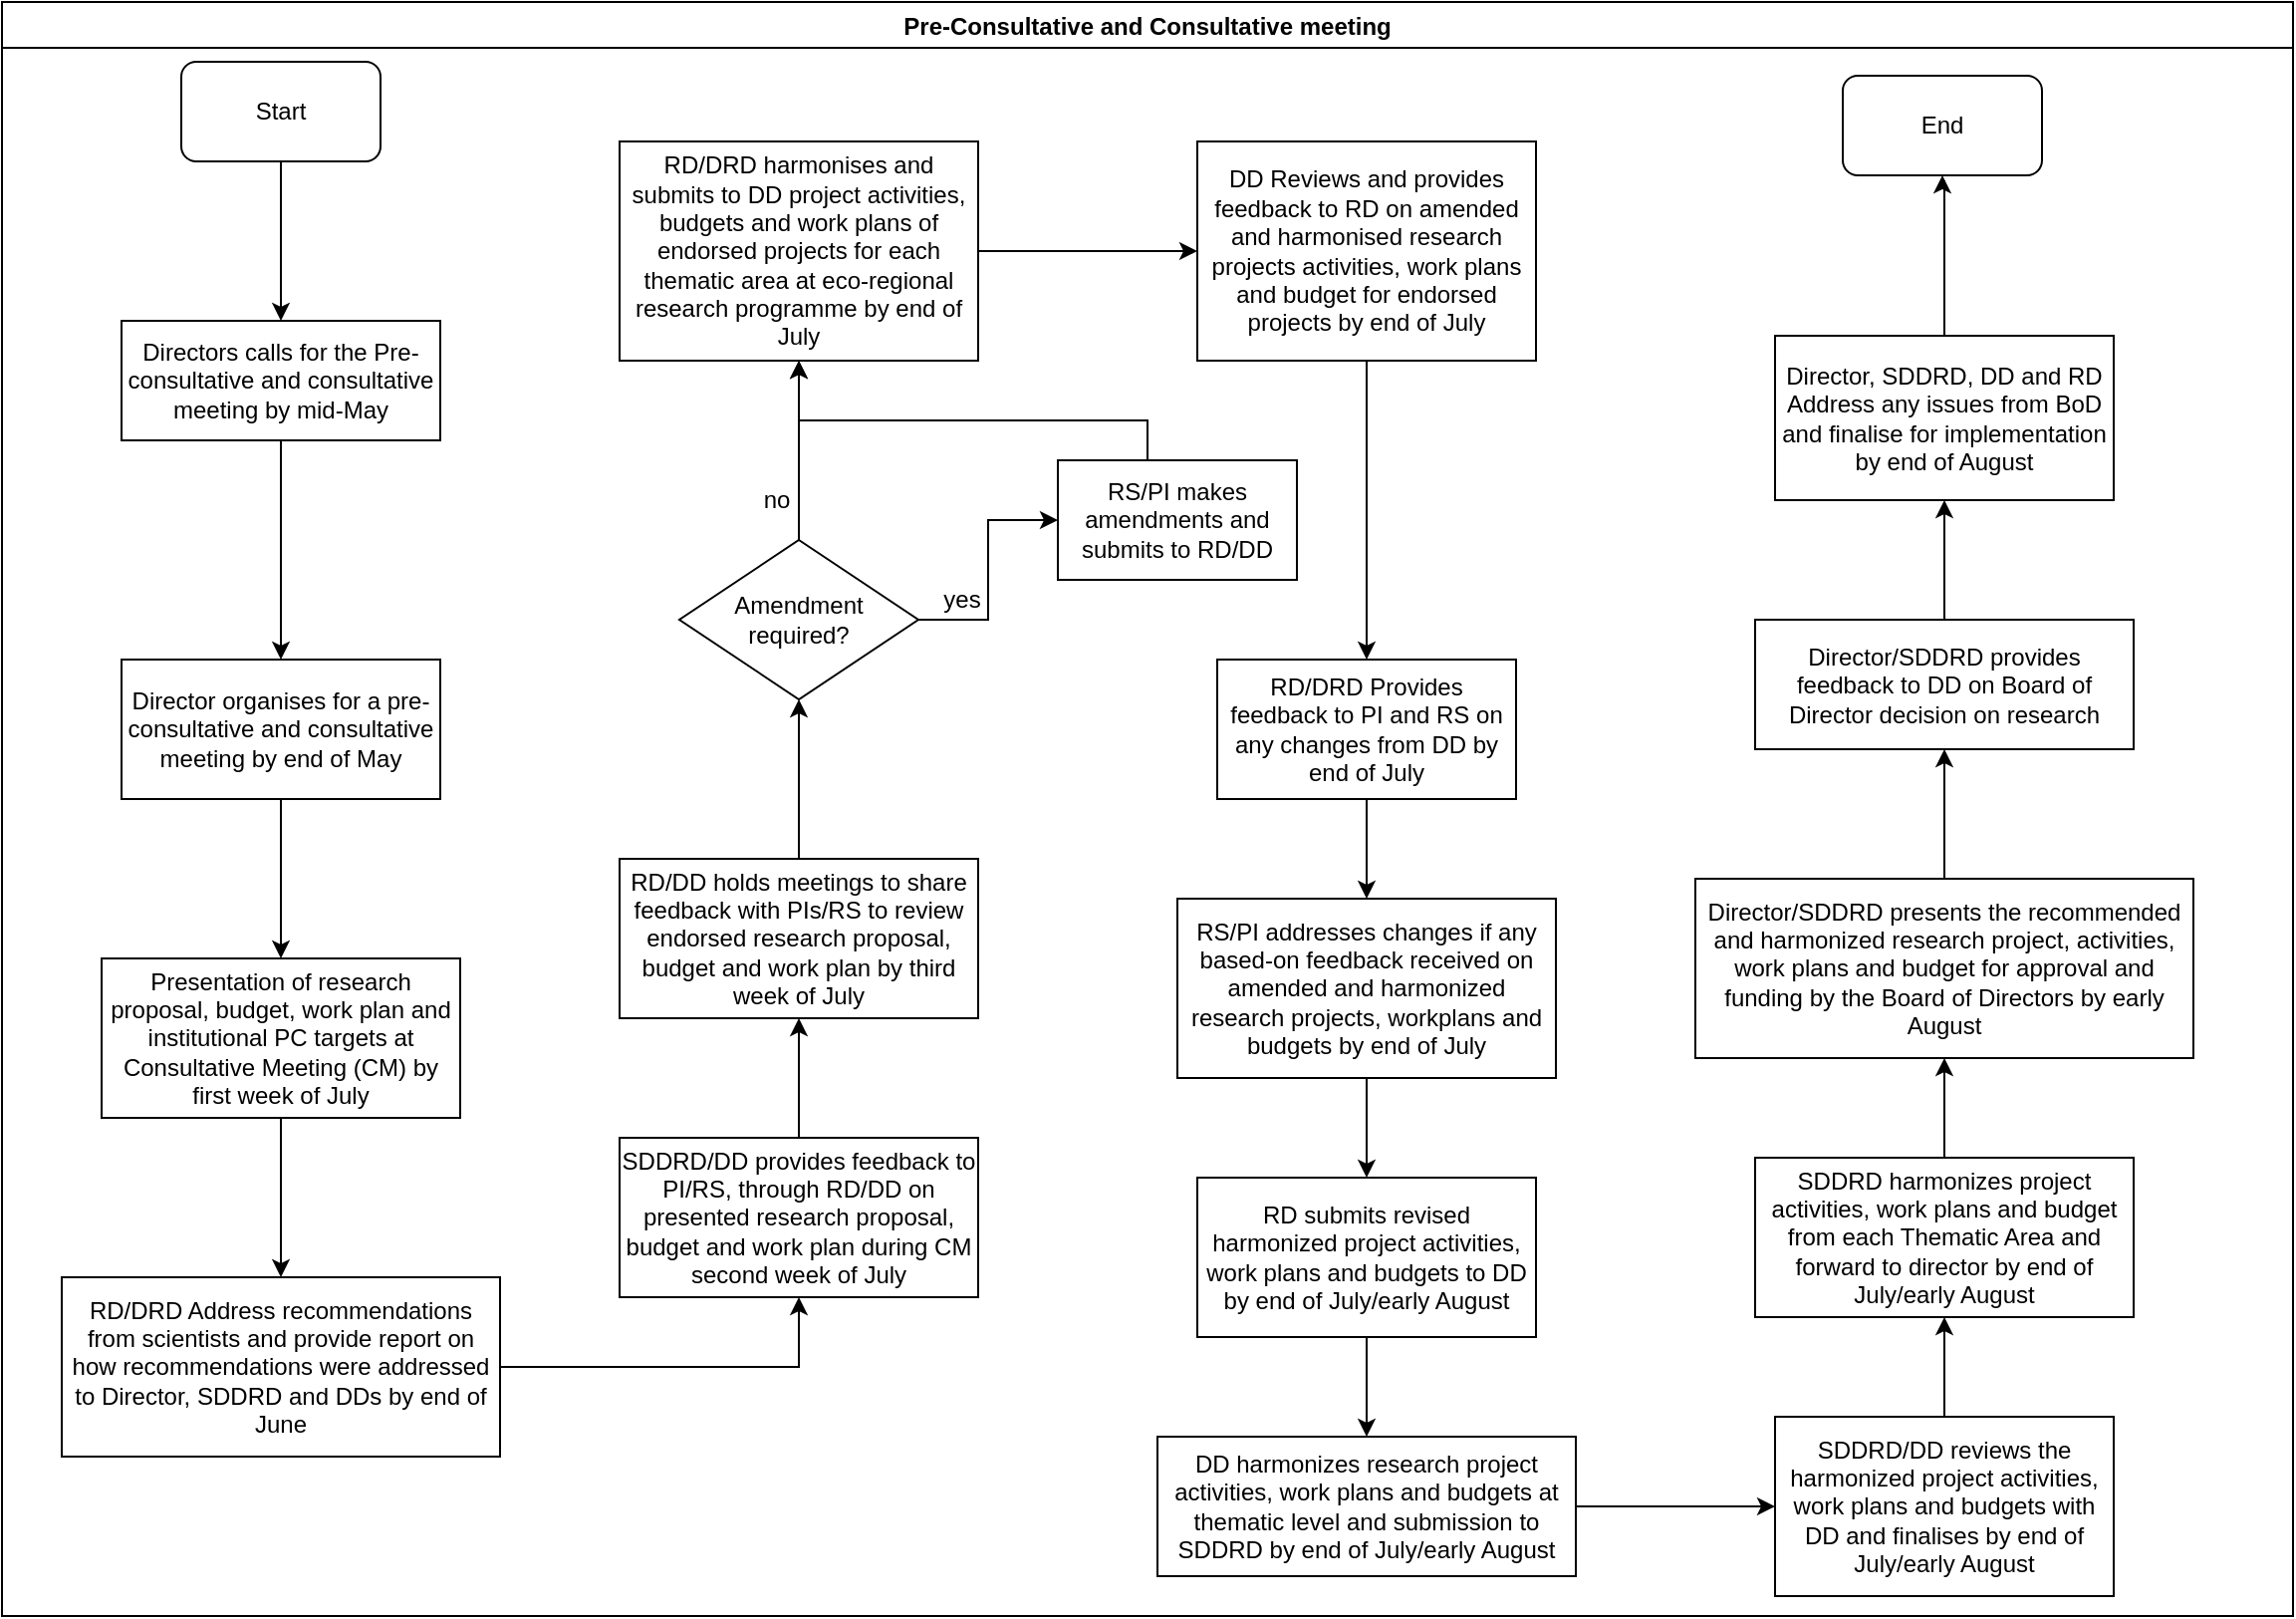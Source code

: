 <mxfile version="14.2.7" type="github">
  <diagram id="7WZmSiz0M4jWql_Y_E7b" name="Page-1">
    <mxGraphModel dx="1038" dy="547" grid="1" gridSize="10" guides="1" tooltips="1" connect="1" arrows="1" fold="1" page="1" pageScale="1" pageWidth="1169" pageHeight="827" math="0" shadow="0">
      <root>
        <mxCell id="0" />
        <mxCell id="1" parent="0" />
        <mxCell id="KGjc-fxRxSXkj4jjtw1g-1" value="Pre-Consultative and Consultative meeting" style="swimlane;" parent="1" vertex="1">
          <mxGeometry x="10" y="10" width="1150" height="810" as="geometry" />
        </mxCell>
        <mxCell id="KGjc-fxRxSXkj4jjtw1g-2" value="Start" style="rounded=1;whiteSpace=wrap;html=1;" parent="KGjc-fxRxSXkj4jjtw1g-1" vertex="1">
          <mxGeometry x="90" y="30" width="100" height="50" as="geometry" />
        </mxCell>
        <mxCell id="KGjc-fxRxSXkj4jjtw1g-5" value="Directors calls for the Pre-consultative and consultative meeting by mid-May" style="rounded=0;whiteSpace=wrap;html=1;" parent="KGjc-fxRxSXkj4jjtw1g-1" vertex="1">
          <mxGeometry x="60" y="160" width="160" height="60" as="geometry" />
        </mxCell>
        <mxCell id="KGjc-fxRxSXkj4jjtw1g-4" value="" style="edgeStyle=orthogonalEdgeStyle;rounded=0;orthogonalLoop=1;jettySize=auto;html=1;entryX=0.5;entryY=0;entryDx=0;entryDy=0;" parent="KGjc-fxRxSXkj4jjtw1g-1" source="KGjc-fxRxSXkj4jjtw1g-2" target="KGjc-fxRxSXkj4jjtw1g-5" edge="1">
          <mxGeometry relative="1" as="geometry">
            <mxPoint x="140" y="155" as="targetPoint" />
          </mxGeometry>
        </mxCell>
        <mxCell id="KGjc-fxRxSXkj4jjtw1g-15" value="" style="edgeStyle=orthogonalEdgeStyle;rounded=0;orthogonalLoop=1;jettySize=auto;html=1;" parent="KGjc-fxRxSXkj4jjtw1g-1" target="KGjc-fxRxSXkj4jjtw1g-14" edge="1">
          <mxGeometry relative="1" as="geometry">
            <mxPoint x="200" y="720" as="sourcePoint" />
          </mxGeometry>
        </mxCell>
        <mxCell id="KGjc-fxRxSXkj4jjtw1g-16" value="SDDRD/DD provides feedback to PI/RS, through RD/DD on presented research proposal, budget and work plan during CM second week of July" style="whiteSpace=wrap;html=1;rounded=0;" parent="KGjc-fxRxSXkj4jjtw1g-1" vertex="1">
          <mxGeometry x="310" y="570" width="180" height="80" as="geometry" />
        </mxCell>
        <mxCell id="KGjc-fxRxSXkj4jjtw1g-20" value="&lt;div&gt;Amendment&lt;/div&gt;&lt;div&gt;required?&lt;br&gt;&lt;/div&gt;" style="rhombus;whiteSpace=wrap;html=1;rounded=0;" parent="KGjc-fxRxSXkj4jjtw1g-1" vertex="1">
          <mxGeometry x="340" y="270" width="120" height="80" as="geometry" />
        </mxCell>
        <mxCell id="KGjc-fxRxSXkj4jjtw1g-26" value="yes" style="text;html=1;strokeColor=none;fillColor=none;align=center;verticalAlign=middle;whiteSpace=wrap;rounded=0;" parent="KGjc-fxRxSXkj4jjtw1g-1" vertex="1">
          <mxGeometry x="462" y="290" width="40" height="20" as="geometry" />
        </mxCell>
        <mxCell id="KGjc-fxRxSXkj4jjtw1g-27" value="no" style="text;html=1;strokeColor=none;fillColor=none;align=center;verticalAlign=middle;whiteSpace=wrap;rounded=0;" parent="KGjc-fxRxSXkj4jjtw1g-1" vertex="1">
          <mxGeometry x="369" y="240" width="40" height="20" as="geometry" />
        </mxCell>
        <mxCell id="KGjc-fxRxSXkj4jjtw1g-33" value="RD/DRD Provides feedback to PI and RS on any changes from DD by end of July" style="rounded=0;whiteSpace=wrap;html=1;" parent="KGjc-fxRxSXkj4jjtw1g-1" vertex="1">
          <mxGeometry x="610" y="330" width="150" height="70" as="geometry" />
        </mxCell>
        <mxCell id="KGjc-fxRxSXkj4jjtw1g-34" value="RS/PI addresses changes if any based-on feedback received on amended and harmonized research projects, workplans and budgets by end of July" style="whiteSpace=wrap;html=1;rounded=0;" parent="KGjc-fxRxSXkj4jjtw1g-1" vertex="1">
          <mxGeometry x="590" y="450" width="190" height="90" as="geometry" />
        </mxCell>
        <mxCell id="KGjc-fxRxSXkj4jjtw1g-35" value="" style="edgeStyle=orthogonalEdgeStyle;rounded=0;orthogonalLoop=1;jettySize=auto;html=1;" parent="KGjc-fxRxSXkj4jjtw1g-1" source="KGjc-fxRxSXkj4jjtw1g-33" target="KGjc-fxRxSXkj4jjtw1g-34" edge="1">
          <mxGeometry relative="1" as="geometry" />
        </mxCell>
        <mxCell id="KGjc-fxRxSXkj4jjtw1g-36" value="RD submits revised harmonized project activities, work plans and budgets to DD by end of July/early August" style="whiteSpace=wrap;html=1;rounded=0;" parent="KGjc-fxRxSXkj4jjtw1g-1" vertex="1">
          <mxGeometry x="600" y="590" width="170" height="80" as="geometry" />
        </mxCell>
        <mxCell id="KGjc-fxRxSXkj4jjtw1g-37" value="" style="edgeStyle=orthogonalEdgeStyle;rounded=0;orthogonalLoop=1;jettySize=auto;html=1;" parent="KGjc-fxRxSXkj4jjtw1g-1" source="KGjc-fxRxSXkj4jjtw1g-34" target="KGjc-fxRxSXkj4jjtw1g-36" edge="1">
          <mxGeometry relative="1" as="geometry" />
        </mxCell>
        <mxCell id="KGjc-fxRxSXkj4jjtw1g-38" value="DD harmonizes research project activities, work plans and budgets at thematic level and submission to SDDRD by end of July/early August" style="whiteSpace=wrap;html=1;rounded=0;" parent="KGjc-fxRxSXkj4jjtw1g-1" vertex="1">
          <mxGeometry x="580" y="720" width="210" height="70" as="geometry" />
        </mxCell>
        <mxCell id="KGjc-fxRxSXkj4jjtw1g-39" value="" style="edgeStyle=orthogonalEdgeStyle;rounded=0;orthogonalLoop=1;jettySize=auto;html=1;" parent="KGjc-fxRxSXkj4jjtw1g-1" source="KGjc-fxRxSXkj4jjtw1g-36" target="KGjc-fxRxSXkj4jjtw1g-38" edge="1">
          <mxGeometry relative="1" as="geometry" />
        </mxCell>
        <mxCell id="KGjc-fxRxSXkj4jjtw1g-42" value="SDDRD harmonizes project activities, work plans and budget from each Thematic Area and forward to director by end of July/early August" style="whiteSpace=wrap;html=1;rounded=0;" parent="KGjc-fxRxSXkj4jjtw1g-1" vertex="1">
          <mxGeometry x="880" y="580" width="190" height="80" as="geometry" />
        </mxCell>
        <mxCell id="KGjc-fxRxSXkj4jjtw1g-44" value="Director/SDDRD presents the recommended and harmonized research project, activities, work plans and budget for approval and funding by the Board of Directors by early August" style="whiteSpace=wrap;html=1;rounded=0;" parent="KGjc-fxRxSXkj4jjtw1g-1" vertex="1">
          <mxGeometry x="850" y="440" width="250" height="90" as="geometry" />
        </mxCell>
        <mxCell id="KGjc-fxRxSXkj4jjtw1g-45" value="" style="edgeStyle=orthogonalEdgeStyle;rounded=0;orthogonalLoop=1;jettySize=auto;html=1;" parent="KGjc-fxRxSXkj4jjtw1g-1" source="KGjc-fxRxSXkj4jjtw1g-42" target="KGjc-fxRxSXkj4jjtw1g-44" edge="1">
          <mxGeometry relative="1" as="geometry" />
        </mxCell>
        <mxCell id="KGjc-fxRxSXkj4jjtw1g-46" value="Director/SDDRD provides feedback to DD on Board of Director decision on research" style="whiteSpace=wrap;html=1;rounded=0;" parent="KGjc-fxRxSXkj4jjtw1g-1" vertex="1">
          <mxGeometry x="880" y="310" width="190" height="65" as="geometry" />
        </mxCell>
        <mxCell id="KGjc-fxRxSXkj4jjtw1g-47" value="" style="edgeStyle=orthogonalEdgeStyle;rounded=0;orthogonalLoop=1;jettySize=auto;html=1;" parent="KGjc-fxRxSXkj4jjtw1g-1" source="KGjc-fxRxSXkj4jjtw1g-44" target="KGjc-fxRxSXkj4jjtw1g-46" edge="1">
          <mxGeometry relative="1" as="geometry" />
        </mxCell>
        <mxCell id="KGjc-fxRxSXkj4jjtw1g-52" value="End" style="rounded=1;whiteSpace=wrap;html=1;" parent="KGjc-fxRxSXkj4jjtw1g-1" vertex="1">
          <mxGeometry x="924" y="37" width="100" height="50" as="geometry" />
        </mxCell>
        <mxCell id="KGjc-fxRxSXkj4jjtw1g-24" value="RS/PI makes amendments and submits to RD/DD" style="whiteSpace=wrap;html=1;rounded=0;" parent="KGjc-fxRxSXkj4jjtw1g-1" vertex="1">
          <mxGeometry x="530" y="230" width="120" height="60" as="geometry" />
        </mxCell>
        <mxCell id="KGjc-fxRxSXkj4jjtw1g-25" value="" style="edgeStyle=orthogonalEdgeStyle;rounded=0;orthogonalLoop=1;jettySize=auto;html=1;" parent="KGjc-fxRxSXkj4jjtw1g-1" source="KGjc-fxRxSXkj4jjtw1g-20" target="KGjc-fxRxSXkj4jjtw1g-24" edge="1">
          <mxGeometry relative="1" as="geometry" />
        </mxCell>
        <mxCell id="KGjc-fxRxSXkj4jjtw1g-10" value="RD/DRD Address recommendations from scientists and provide report on how recommendations were addressed to Director, SDDRD and DDs by end of June" style="whiteSpace=wrap;html=1;rounded=0;" parent="KGjc-fxRxSXkj4jjtw1g-1" vertex="1">
          <mxGeometry x="30" y="640" width="220" height="90" as="geometry" />
        </mxCell>
        <mxCell id="KGjc-fxRxSXkj4jjtw1g-8" value="Presentation of research proposal, budget, work plan and institutional PC targets at Consultative Meeting (CM) by first week of July" style="whiteSpace=wrap;html=1;rounded=0;" parent="KGjc-fxRxSXkj4jjtw1g-1" vertex="1">
          <mxGeometry x="50" y="480" width="180" height="80" as="geometry" />
        </mxCell>
        <mxCell id="KGjc-fxRxSXkj4jjtw1g-11" value="" style="edgeStyle=orthogonalEdgeStyle;rounded=0;orthogonalLoop=1;jettySize=auto;html=1;" parent="KGjc-fxRxSXkj4jjtw1g-1" source="KGjc-fxRxSXkj4jjtw1g-8" target="KGjc-fxRxSXkj4jjtw1g-10" edge="1">
          <mxGeometry relative="1" as="geometry" />
        </mxCell>
        <mxCell id="KGjc-fxRxSXkj4jjtw1g-6" value="Director organises for a pre-consultative and consultative meeting by end of May" style="whiteSpace=wrap;html=1;rounded=0;" parent="KGjc-fxRxSXkj4jjtw1g-1" vertex="1">
          <mxGeometry x="60" y="330" width="160" height="70" as="geometry" />
        </mxCell>
        <mxCell id="KGjc-fxRxSXkj4jjtw1g-9" value="" style="edgeStyle=orthogonalEdgeStyle;rounded=0;orthogonalLoop=1;jettySize=auto;html=1;" parent="KGjc-fxRxSXkj4jjtw1g-1" source="KGjc-fxRxSXkj4jjtw1g-6" target="KGjc-fxRxSXkj4jjtw1g-8" edge="1">
          <mxGeometry relative="1" as="geometry" />
        </mxCell>
        <mxCell id="KGjc-fxRxSXkj4jjtw1g-7" value="" style="edgeStyle=orthogonalEdgeStyle;rounded=0;orthogonalLoop=1;jettySize=auto;html=1;" parent="KGjc-fxRxSXkj4jjtw1g-1" source="KGjc-fxRxSXkj4jjtw1g-5" target="KGjc-fxRxSXkj4jjtw1g-6" edge="1">
          <mxGeometry relative="1" as="geometry" />
        </mxCell>
        <mxCell id="tme038VaNToyL90Uk_ue-2" value="" style="edgeStyle=orthogonalEdgeStyle;rounded=0;orthogonalLoop=1;jettySize=auto;html=1;entryX=0.5;entryY=1;entryDx=0;entryDy=0;" edge="1" parent="KGjc-fxRxSXkj4jjtw1g-1" source="KGjc-fxRxSXkj4jjtw1g-10" target="KGjc-fxRxSXkj4jjtw1g-16">
          <mxGeometry relative="1" as="geometry">
            <mxPoint x="380" y="685" as="targetPoint" />
          </mxGeometry>
        </mxCell>
        <mxCell id="KGjc-fxRxSXkj4jjtw1g-18" value="RD/DD holds meetings to share feedback with PIs/RS to review endorsed research proposal, budget and work plan by third week of July" style="whiteSpace=wrap;html=1;rounded=0;" parent="KGjc-fxRxSXkj4jjtw1g-1" vertex="1">
          <mxGeometry x="310" y="430" width="180" height="80" as="geometry" />
        </mxCell>
        <mxCell id="KGjc-fxRxSXkj4jjtw1g-21" value="" style="edgeStyle=orthogonalEdgeStyle;rounded=0;orthogonalLoop=1;jettySize=auto;html=1;" parent="KGjc-fxRxSXkj4jjtw1g-1" source="KGjc-fxRxSXkj4jjtw1g-18" target="KGjc-fxRxSXkj4jjtw1g-20" edge="1">
          <mxGeometry relative="1" as="geometry" />
        </mxCell>
        <mxCell id="KGjc-fxRxSXkj4jjtw1g-19" value="" style="edgeStyle=orthogonalEdgeStyle;rounded=0;orthogonalLoop=1;jettySize=auto;html=1;" parent="KGjc-fxRxSXkj4jjtw1g-1" source="KGjc-fxRxSXkj4jjtw1g-16" target="KGjc-fxRxSXkj4jjtw1g-18" edge="1">
          <mxGeometry relative="1" as="geometry" />
        </mxCell>
        <mxCell id="KGjc-fxRxSXkj4jjtw1g-31" value="" style="edgeStyle=orthogonalEdgeStyle;rounded=0;orthogonalLoop=1;jettySize=auto;html=1;" parent="1" source="KGjc-fxRxSXkj4jjtw1g-22" target="KGjc-fxRxSXkj4jjtw1g-30" edge="1">
          <mxGeometry relative="1" as="geometry" />
        </mxCell>
        <mxCell id="KGjc-fxRxSXkj4jjtw1g-22" value="RD/DRD harmonises and submits to DD project activities, budgets and work plans of endorsed projects for each thematic area at eco-regional research programme by end of July" style="whiteSpace=wrap;html=1;rounded=0;" parent="1" vertex="1">
          <mxGeometry x="320" y="80" width="180" height="110" as="geometry" />
        </mxCell>
        <mxCell id="KGjc-fxRxSXkj4jjtw1g-23" value="" style="edgeStyle=orthogonalEdgeStyle;rounded=0;orthogonalLoop=1;jettySize=auto;html=1;" parent="1" source="KGjc-fxRxSXkj4jjtw1g-20" target="KGjc-fxRxSXkj4jjtw1g-22" edge="1">
          <mxGeometry relative="1" as="geometry" />
        </mxCell>
        <mxCell id="KGjc-fxRxSXkj4jjtw1g-29" value="" style="edgeStyle=orthogonalEdgeStyle;rounded=0;orthogonalLoop=1;jettySize=auto;html=1;entryX=0.5;entryY=1;entryDx=0;entryDy=0;exitX=0.5;exitY=0;exitDx=0;exitDy=0;" parent="1" source="KGjc-fxRxSXkj4jjtw1g-24" target="KGjc-fxRxSXkj4jjtw1g-22" edge="1">
          <mxGeometry relative="1" as="geometry">
            <mxPoint x="610" y="190" as="targetPoint" />
            <Array as="points">
              <mxPoint x="585" y="220" />
              <mxPoint x="410" y="220" />
            </Array>
          </mxGeometry>
        </mxCell>
        <mxCell id="KGjc-fxRxSXkj4jjtw1g-32" value="" style="edgeStyle=orthogonalEdgeStyle;rounded=0;orthogonalLoop=1;jettySize=auto;html=1;" parent="1" source="KGjc-fxRxSXkj4jjtw1g-30" target="KGjc-fxRxSXkj4jjtw1g-33" edge="1">
          <mxGeometry relative="1" as="geometry">
            <mxPoint x="695" y="360" as="targetPoint" />
          </mxGeometry>
        </mxCell>
        <mxCell id="KGjc-fxRxSXkj4jjtw1g-30" value="DD Reviews and provides feedback to RD on amended and harmonised research projects activities, work plans and budget for endorsed projects by end of July" style="whiteSpace=wrap;html=1;rounded=0;" parent="1" vertex="1">
          <mxGeometry x="610" y="80" width="170" height="110" as="geometry" />
        </mxCell>
        <mxCell id="KGjc-fxRxSXkj4jjtw1g-43" value="" style="edgeStyle=orthogonalEdgeStyle;rounded=0;orthogonalLoop=1;jettySize=auto;html=1;" parent="1" source="KGjc-fxRxSXkj4jjtw1g-40" target="KGjc-fxRxSXkj4jjtw1g-42" edge="1">
          <mxGeometry relative="1" as="geometry" />
        </mxCell>
        <mxCell id="KGjc-fxRxSXkj4jjtw1g-40" value="SDDRD/DD reviews the harmonized project activities, work plans and budgets with DD and finalises by end of July/early August" style="whiteSpace=wrap;html=1;rounded=0;" parent="1" vertex="1">
          <mxGeometry x="900" y="720" width="170" height="90" as="geometry" />
        </mxCell>
        <mxCell id="KGjc-fxRxSXkj4jjtw1g-41" value="" style="edgeStyle=orthogonalEdgeStyle;rounded=0;orthogonalLoop=1;jettySize=auto;html=1;" parent="1" source="KGjc-fxRxSXkj4jjtw1g-38" target="KGjc-fxRxSXkj4jjtw1g-40" edge="1">
          <mxGeometry relative="1" as="geometry" />
        </mxCell>
        <mxCell id="KGjc-fxRxSXkj4jjtw1g-51" value="" style="edgeStyle=orthogonalEdgeStyle;rounded=0;orthogonalLoop=1;jettySize=auto;html=1;entryX=0.5;entryY=1;entryDx=0;entryDy=0;" parent="1" source="KGjc-fxRxSXkj4jjtw1g-48" target="KGjc-fxRxSXkj4jjtw1g-52" edge="1">
          <mxGeometry relative="1" as="geometry">
            <mxPoint x="985" y="96.25" as="targetPoint" />
            <Array as="points">
              <mxPoint x="985" y="100" />
            </Array>
          </mxGeometry>
        </mxCell>
        <mxCell id="KGjc-fxRxSXkj4jjtw1g-48" value="Director, SDDRD, DD and RD Address any issues from BoD and finalise for implementation by end of August" style="whiteSpace=wrap;html=1;rounded=0;" parent="1" vertex="1">
          <mxGeometry x="900" y="177.5" width="170" height="82.5" as="geometry" />
        </mxCell>
        <mxCell id="KGjc-fxRxSXkj4jjtw1g-49" value="" style="edgeStyle=orthogonalEdgeStyle;rounded=0;orthogonalLoop=1;jettySize=auto;html=1;" parent="1" source="KGjc-fxRxSXkj4jjtw1g-46" target="KGjc-fxRxSXkj4jjtw1g-48" edge="1">
          <mxGeometry relative="1" as="geometry" />
        </mxCell>
      </root>
    </mxGraphModel>
  </diagram>
</mxfile>
